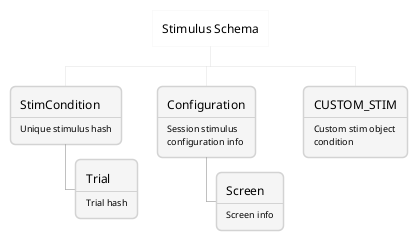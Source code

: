 @startwbs
<style>
node {
    LineColor lightgray
    BackgroundColor whitesmoke
    RoundCorner 10
    MaximumWidth 100
}
arrow {
  // Targetting only connector between Mexico-Chihuahua and USA-Texas
  LineColor gray
  LineThickness .5
}
:depth(0) {
  BackgroundColor White
  RoundCorner 0
  Shadowing 0
  LineThickness 0
 }
}
</style>
* Stimulus Schema
** StimCondition\n----\n<size:9>Unique stimulus hash</size>
*** Trial\n----\n<size:9>Trial hash</size>
** Configuration\n----\n<size:9>Session stimulus configuration info</size>
*** Screen\n----\n<size:9>Screen info</size>
** CUSTOM_STIM\n----\n<size:9>Custom stim object </size> \n<size:9>condition</size>
@endwbs
